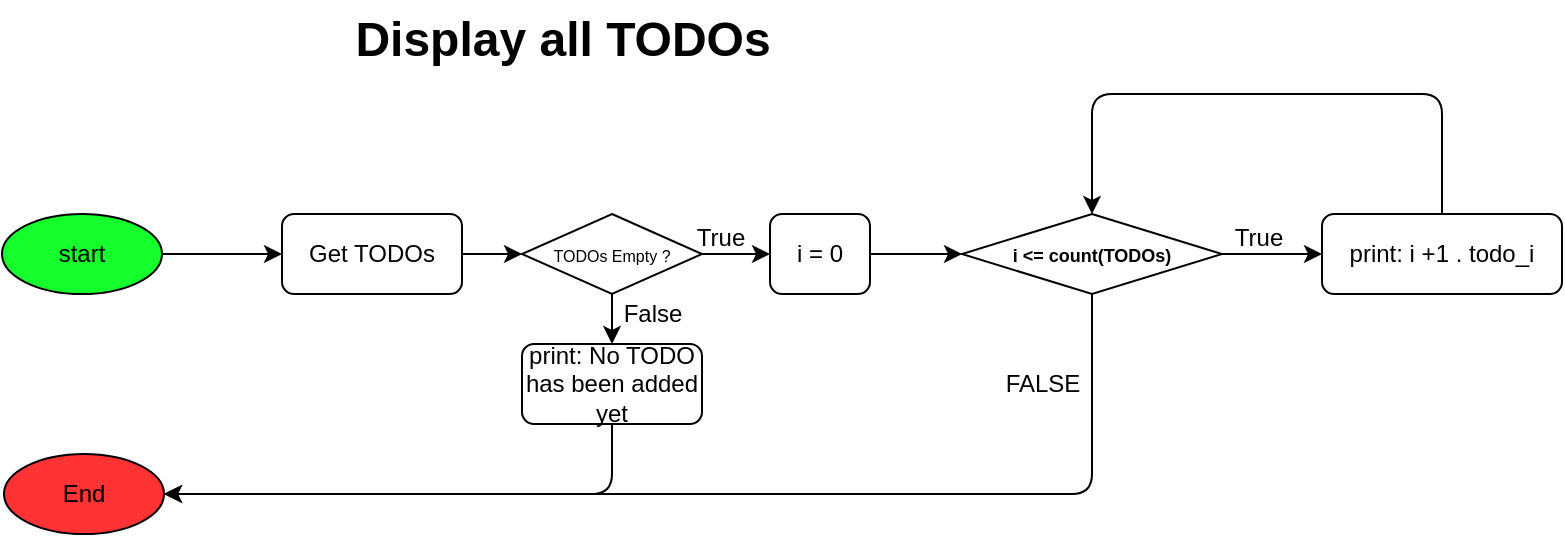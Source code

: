 <mxfile>
    <diagram id="H6TfSNDLHFeK9qgfsmNe" name="Page-1">
        <mxGraphModel dx="1072" dy="571" grid="1" gridSize="10" guides="1" tooltips="1" connect="1" arrows="1" fold="1" page="1" pageScale="1" pageWidth="850" pageHeight="1100" math="0" shadow="0">
            <root>
                <mxCell id="0"/>
                <mxCell id="1" parent="0"/>
                <mxCell id="2" value="&lt;b&gt;&lt;font style=&quot;font-size: 24px;&quot;&gt;Display all TODOs&lt;/font&gt;&lt;/b&gt;" style="text;html=1;align=center;verticalAlign=middle;resizable=0;points=[];autosize=1;strokeColor=none;fillColor=none;" vertex="1" parent="1">
                    <mxGeometry x="185" y="13" width="230" height="40" as="geometry"/>
                </mxCell>
                <mxCell id="15" style="edgeStyle=none;html=1;entryX=0;entryY=0.5;entryDx=0;entryDy=0;" edge="1" parent="1" source="3" target="13">
                    <mxGeometry relative="1" as="geometry"/>
                </mxCell>
                <mxCell id="3" value="start" style="ellipse;whiteSpace=wrap;html=1;fillColor=#14FF2B;" vertex="1" parent="1">
                    <mxGeometry x="20" y="120" width="80" height="40" as="geometry"/>
                </mxCell>
                <mxCell id="4" value="End" style="ellipse;whiteSpace=wrap;html=1;fillColor=#FF3333;" vertex="1" parent="1">
                    <mxGeometry x="21" y="240" width="80" height="40" as="geometry"/>
                </mxCell>
                <mxCell id="8" value="" style="edgeStyle=none;html=1;" edge="1" parent="1" source="5" target="7">
                    <mxGeometry relative="1" as="geometry"/>
                </mxCell>
                <mxCell id="11" style="edgeStyle=none;html=1;entryX=1;entryY=0.5;entryDx=0;entryDy=0;" edge="1" parent="1" source="5" target="4">
                    <mxGeometry relative="1" as="geometry">
                        <Array as="points">
                            <mxPoint x="565" y="260"/>
                        </Array>
                    </mxGeometry>
                </mxCell>
                <mxCell id="5" value="&lt;font style=&quot;font-size: 9px;&quot;&gt;&lt;b style=&quot;&quot;&gt;i &amp;lt;= count(TODOs)&lt;/b&gt;&lt;/font&gt;" style="rhombus;whiteSpace=wrap;html=1;" vertex="1" parent="1">
                    <mxGeometry x="500" y="120" width="130" height="40" as="geometry"/>
                </mxCell>
                <mxCell id="12" style="edgeStyle=none;html=1;entryX=0;entryY=0.5;entryDx=0;entryDy=0;" edge="1" parent="1" source="6" target="5">
                    <mxGeometry relative="1" as="geometry"/>
                </mxCell>
                <mxCell id="6" value="i = 0" style="rounded=1;whiteSpace=wrap;html=1;" vertex="1" parent="1">
                    <mxGeometry x="404" y="120" width="50" height="40" as="geometry"/>
                </mxCell>
                <mxCell id="14" style="edgeStyle=none;html=1;entryX=0.5;entryY=0;entryDx=0;entryDy=0;" edge="1" parent="1" source="7" target="5">
                    <mxGeometry relative="1" as="geometry">
                        <Array as="points">
                            <mxPoint x="740" y="60"/>
                            <mxPoint x="565" y="60"/>
                        </Array>
                    </mxGeometry>
                </mxCell>
                <mxCell id="7" value="print: i +1 . todo_i" style="rounded=1;whiteSpace=wrap;html=1;" vertex="1" parent="1">
                    <mxGeometry x="680" y="120" width="120" height="40" as="geometry"/>
                </mxCell>
                <mxCell id="9" value="True" style="text;html=1;align=center;verticalAlign=middle;resizable=0;points=[];autosize=1;strokeColor=none;fillColor=none;" vertex="1" parent="1">
                    <mxGeometry x="623" y="117" width="50" height="30" as="geometry"/>
                </mxCell>
                <mxCell id="10" value="FALSE" style="text;html=1;align=center;verticalAlign=middle;resizable=0;points=[];autosize=1;strokeColor=none;fillColor=none;" vertex="1" parent="1">
                    <mxGeometry x="510" y="190" width="60" height="30" as="geometry"/>
                </mxCell>
                <mxCell id="17" style="edgeStyle=none;html=1;entryX=0;entryY=0.5;entryDx=0;entryDy=0;" edge="1" parent="1" source="13" target="16">
                    <mxGeometry relative="1" as="geometry"/>
                </mxCell>
                <mxCell id="13" value="Get TODOs" style="rounded=1;whiteSpace=wrap;html=1;" vertex="1" parent="1">
                    <mxGeometry x="160" y="120" width="90" height="40" as="geometry"/>
                </mxCell>
                <mxCell id="18" style="edgeStyle=none;html=1;entryX=0;entryY=0.5;entryDx=0;entryDy=0;" edge="1" parent="1" source="16" target="6">
                    <mxGeometry relative="1" as="geometry"/>
                </mxCell>
                <mxCell id="21" style="edgeStyle=none;html=1;entryX=0.5;entryY=0;entryDx=0;entryDy=0;" edge="1" parent="1" source="16" target="20">
                    <mxGeometry relative="1" as="geometry"/>
                </mxCell>
                <mxCell id="16" value="&lt;font style=&quot;font-size: 8px;&quot;&gt;TODOs Empty ?&lt;/font&gt;" style="rhombus;whiteSpace=wrap;html=1;" vertex="1" parent="1">
                    <mxGeometry x="280" y="120" width="90" height="40" as="geometry"/>
                </mxCell>
                <mxCell id="19" value="True" style="text;html=1;align=center;verticalAlign=middle;resizable=0;points=[];autosize=1;strokeColor=none;fillColor=none;" vertex="1" parent="1">
                    <mxGeometry x="354" y="117" width="50" height="30" as="geometry"/>
                </mxCell>
                <mxCell id="23" style="edgeStyle=none;html=1;entryX=1;entryY=0.5;entryDx=0;entryDy=0;" edge="1" parent="1" source="20" target="4">
                    <mxGeometry relative="1" as="geometry">
                        <Array as="points">
                            <mxPoint x="325" y="260"/>
                        </Array>
                    </mxGeometry>
                </mxCell>
                <mxCell id="20" value="print: No TODO has been added yet" style="rounded=1;whiteSpace=wrap;html=1;" vertex="1" parent="1">
                    <mxGeometry x="280" y="185" width="90" height="40" as="geometry"/>
                </mxCell>
                <mxCell id="22" value="False" style="text;html=1;align=center;verticalAlign=middle;resizable=0;points=[];autosize=1;strokeColor=none;fillColor=none;" vertex="1" parent="1">
                    <mxGeometry x="320" y="155" width="50" height="30" as="geometry"/>
                </mxCell>
            </root>
        </mxGraphModel>
    </diagram>
</mxfile>